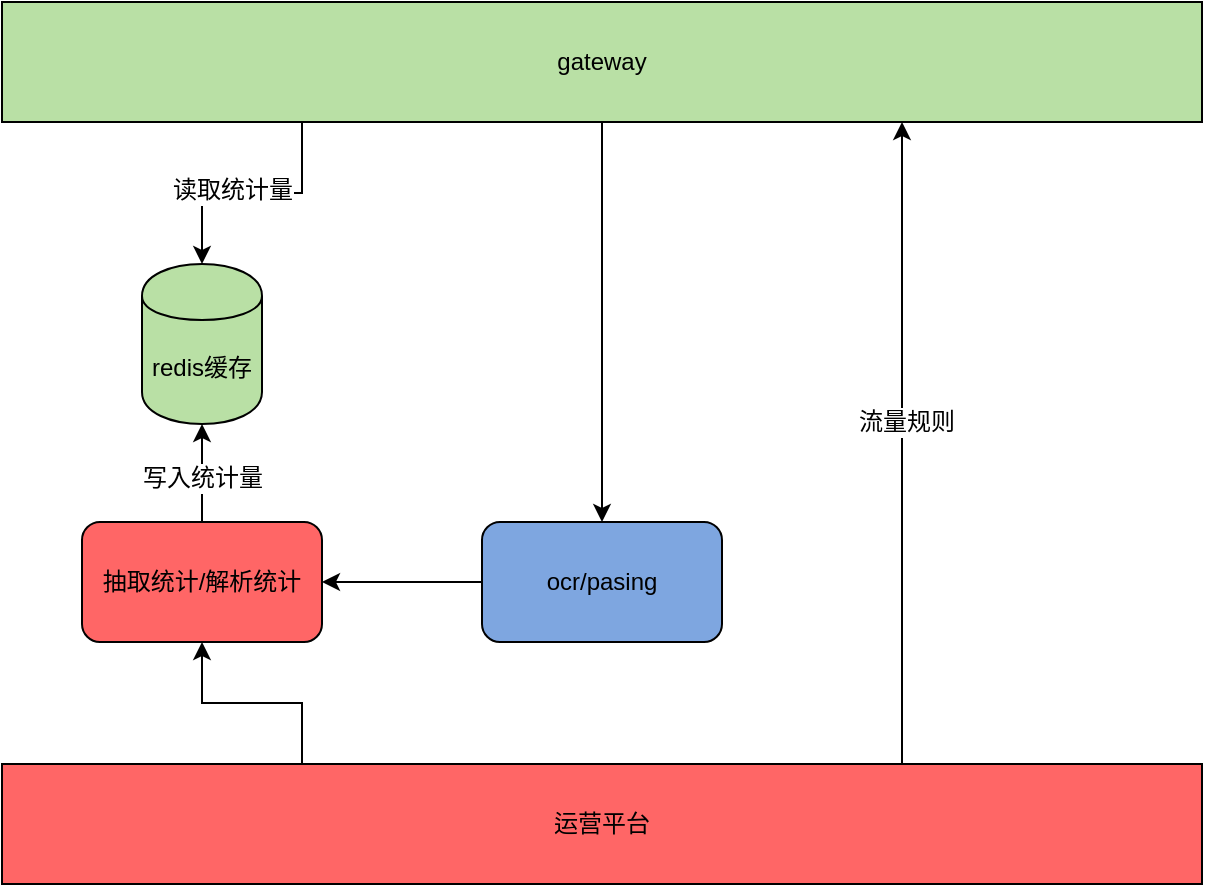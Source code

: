 <mxfile version="11.0.4" type="github"><diagram id="ksgaOnkbmA80UbaYk5pn" name="Page-1"><mxGraphModel dx="1026" dy="490" grid="1" gridSize="10" guides="1" tooltips="1" connect="1" arrows="1" fold="1" page="1" pageScale="1" pageWidth="827" pageHeight="1169" math="0" shadow="0"><root><mxCell id="0"/><mxCell id="1" parent="0"/><mxCell id="kmA55NzpW9qGWPZlAWJE-9" value="" style="edgeStyle=orthogonalEdgeStyle;rounded=0;orthogonalLoop=1;jettySize=auto;html=1;entryX=0.5;entryY=0;entryDx=0;entryDy=0;" edge="1" parent="1" source="kmA55NzpW9qGWPZlAWJE-1" target="kmA55NzpW9qGWPZlAWJE-5"><mxGeometry relative="1" as="geometry"><mxPoint x="400" y="280" as="targetPoint"/></mxGeometry></mxCell><mxCell id="kmA55NzpW9qGWPZlAWJE-17" style="edgeStyle=orthogonalEdgeStyle;rounded=0;orthogonalLoop=1;jettySize=auto;html=1;exitX=0.25;exitY=1;exitDx=0;exitDy=0;entryX=0.5;entryY=0;entryDx=0;entryDy=0;" edge="1" parent="1" source="kmA55NzpW9qGWPZlAWJE-1" target="kmA55NzpW9qGWPZlAWJE-15"><mxGeometry relative="1" as="geometry"/></mxCell><mxCell id="kmA55NzpW9qGWPZlAWJE-19" value="读取统计量" style="text;html=1;resizable=0;points=[];align=center;verticalAlign=middle;labelBackgroundColor=#ffffff;" vertex="1" connectable="0" parent="kmA55NzpW9qGWPZlAWJE-17"><mxGeometry x="0.171" y="-2" relative="1" as="geometry"><mxPoint as="offset"/></mxGeometry></mxCell><mxCell id="kmA55NzpW9qGWPZlAWJE-1" value="gateway" style="rounded=0;whiteSpace=wrap;html=1;fillColor=#B9E0A5;" vertex="1" parent="1"><mxGeometry x="100" y="159" width="600" height="60" as="geometry"/></mxCell><mxCell id="kmA55NzpW9qGWPZlAWJE-7" value="" style="edgeStyle=orthogonalEdgeStyle;rounded=0;orthogonalLoop=1;jettySize=auto;html=1;" edge="1" parent="1" source="kmA55NzpW9qGWPZlAWJE-5" target="kmA55NzpW9qGWPZlAWJE-6"><mxGeometry relative="1" as="geometry"/></mxCell><mxCell id="kmA55NzpW9qGWPZlAWJE-5" value="ocr/pasing" style="rounded=1;whiteSpace=wrap;html=1;fillColor=#7EA6E0;" vertex="1" parent="1"><mxGeometry x="340" y="419" width="120" height="60" as="geometry"/></mxCell><mxCell id="kmA55NzpW9qGWPZlAWJE-16" value="" style="edgeStyle=orthogonalEdgeStyle;rounded=0;orthogonalLoop=1;jettySize=auto;html=1;" edge="1" parent="1" source="kmA55NzpW9qGWPZlAWJE-6" target="kmA55NzpW9qGWPZlAWJE-15"><mxGeometry relative="1" as="geometry"/></mxCell><mxCell id="kmA55NzpW9qGWPZlAWJE-18" value="写入统计量" style="text;html=1;resizable=0;points=[];align=center;verticalAlign=middle;labelBackgroundColor=#ffffff;" vertex="1" connectable="0" parent="kmA55NzpW9qGWPZlAWJE-16"><mxGeometry x="-0.075" relative="1" as="geometry"><mxPoint as="offset"/></mxGeometry></mxCell><mxCell id="kmA55NzpW9qGWPZlAWJE-6" value="抽取统计/解析统计" style="rounded=1;whiteSpace=wrap;html=1;fillColor=#FF6666;" vertex="1" parent="1"><mxGeometry x="140" y="419" width="120" height="60" as="geometry"/></mxCell><mxCell id="kmA55NzpW9qGWPZlAWJE-15" value="redis缓存" style="shape=cylinder;whiteSpace=wrap;html=1;boundedLbl=1;backgroundOutline=1;fillColor=#B9E0A5;" vertex="1" parent="1"><mxGeometry x="170" y="290" width="60" height="80" as="geometry"/></mxCell><mxCell id="kmA55NzpW9qGWPZlAWJE-21" style="edgeStyle=orthogonalEdgeStyle;rounded=0;orthogonalLoop=1;jettySize=auto;html=1;exitX=0.25;exitY=0;exitDx=0;exitDy=0;entryX=0.5;entryY=1;entryDx=0;entryDy=0;" edge="1" parent="1" source="kmA55NzpW9qGWPZlAWJE-20" target="kmA55NzpW9qGWPZlAWJE-6"><mxGeometry relative="1" as="geometry"/></mxCell><mxCell id="kmA55NzpW9qGWPZlAWJE-22" style="edgeStyle=orthogonalEdgeStyle;rounded=0;orthogonalLoop=1;jettySize=auto;html=1;exitX=0.75;exitY=0;exitDx=0;exitDy=0;entryX=0.75;entryY=1;entryDx=0;entryDy=0;" edge="1" parent="1" source="kmA55NzpW9qGWPZlAWJE-20" target="kmA55NzpW9qGWPZlAWJE-1"><mxGeometry relative="1" as="geometry"><mxPoint x="550" y="310" as="targetPoint"/></mxGeometry></mxCell><mxCell id="kmA55NzpW9qGWPZlAWJE-23" value="流量规则" style="text;html=1;resizable=0;points=[];align=center;verticalAlign=middle;labelBackgroundColor=#ffffff;" vertex="1" connectable="0" parent="kmA55NzpW9qGWPZlAWJE-22"><mxGeometry x="0.065" y="-2" relative="1" as="geometry"><mxPoint as="offset"/></mxGeometry></mxCell><mxCell id="kmA55NzpW9qGWPZlAWJE-20" value="运营平台" style="rounded=0;whiteSpace=wrap;html=1;fillColor=#FF6666;" vertex="1" parent="1"><mxGeometry x="100" y="540" width="600" height="60" as="geometry"/></mxCell></root></mxGraphModel></diagram></mxfile>